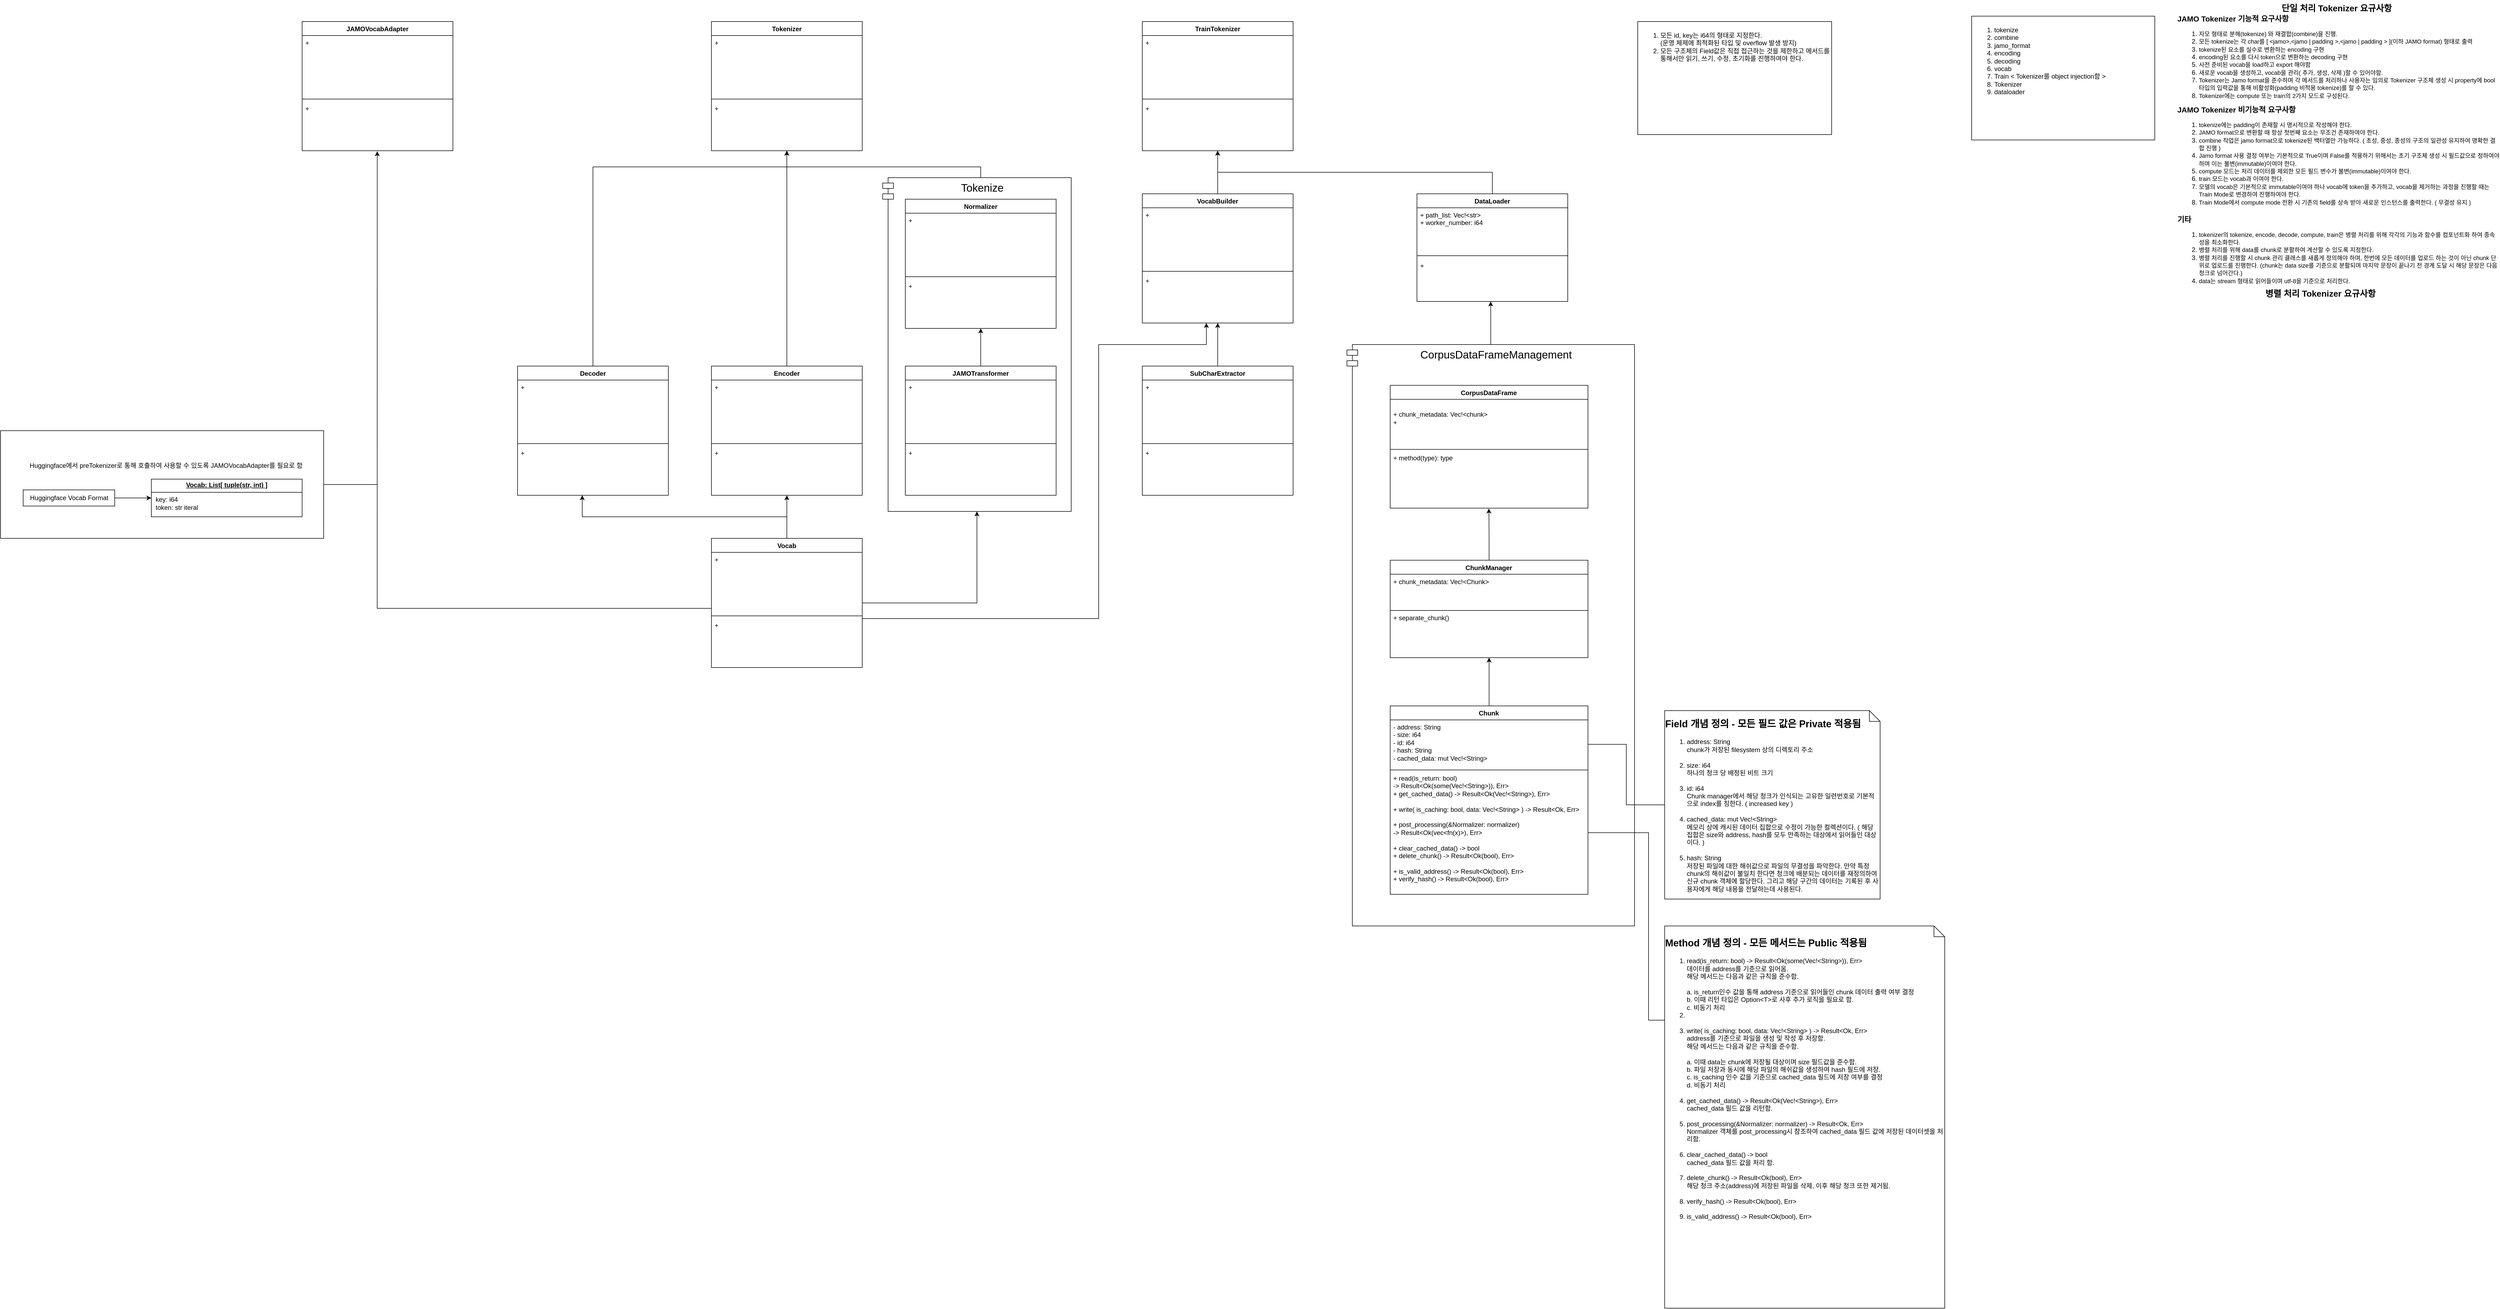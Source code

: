 <mxfile version="27.1.4">
  <diagram name="페이지-1" id="0h08854TT0-nEwNd6orM">
    <mxGraphModel dx="5639" dy="957" grid="1" gridSize="10" guides="1" tooltips="1" connect="1" arrows="1" fold="1" page="1" pageScale="1" pageWidth="827" pageHeight="1169" math="0" shadow="0">
      <root>
        <mxCell id="0" />
        <mxCell id="1" parent="0" />
        <mxCell id="-UDsvztjERI6EMqML59h-74" value="&lt;font style=&quot;font-size: 20px;&quot;&gt;Tokenize&lt;/font&gt;" style="shape=module;align=left;spacingLeft=20;align=center;verticalAlign=top;whiteSpace=wrap;html=1;" parent="1" vertex="1">
          <mxGeometry x="-2242" y="370" width="350" height="620" as="geometry" />
        </mxCell>
        <mxCell id="PSzea8uc5oQjdOAftCm1-1" value="&lt;span style=&quot;font-size: 14px;&quot;&gt;&lt;b&gt;JAMO Tokenizer 기능적 요구사항&lt;/b&gt;&lt;/span&gt;&lt;div&gt;&lt;p&gt;&lt;/p&gt;&lt;ol&gt;&lt;li&gt;&lt;font style=&quot;font-size: 11px;&quot;&gt;자모 형태로 분해(tokenize) 와 재결합(combine)을 진행.&lt;/font&gt;&lt;/li&gt;&lt;li&gt;&lt;font style=&quot;font-size: 11px;&quot;&gt;모든 tokenize는 각 char를 [ &amp;lt;jamo&amp;gt;,&amp;lt;jamo&amp;nbsp;| padding&amp;nbsp;&amp;gt;,&amp;lt;jamo | padding &amp;gt;&amp;nbsp;](이하 JAMO format) 형태로 출력&lt;/font&gt;&lt;/li&gt;&lt;li&gt;&lt;font style=&quot;font-size: 11px;&quot;&gt;tokenize된 요소를 실수로 변환하는 encoding 구현&lt;/font&gt;&lt;/li&gt;&lt;li&gt;&lt;font style=&quot;font-size: 11px;&quot;&gt;encoding된 요소를 다시 token으로 변환하는 decoding 구현&lt;/font&gt;&lt;/li&gt;&lt;li&gt;&lt;span style=&quot;font-size: 11px;&quot;&gt;사전 준비된 vocab을 load하고 export 해야함&lt;/span&gt;&lt;/li&gt;&lt;li&gt;&lt;span style=&quot;font-size: 11px;&quot;&gt;새로운 vocab을 생성하고, vocab을 관리( 추가, 생성, 삭제 )할 수 있어야함.&lt;/span&gt;&lt;/li&gt;&lt;li&gt;&lt;span style=&quot;font-size: 11px;&quot;&gt;Tokenizer는 Jamo format을 준수하며 각 메서드를 처리하나 사용자는 임의로 Tokenizer 구조체 생성 시 property에 bool 타입의 입력값을 통해 비활성화(padding 비적용 tokenize)를 할 수 있다.&lt;/span&gt;&lt;/li&gt;&lt;li&gt;&lt;span style=&quot;font-size: 11px;&quot;&gt;Tokenizer에는 compute 또는 train의 2가지 모드로 구성된다.&lt;/span&gt;&lt;/li&gt;&lt;/ol&gt;&lt;p&gt;&lt;/p&gt;&lt;div&gt;&lt;span style=&quot;font-size: 14px;&quot;&gt;&lt;b&gt;&lt;br&gt;&lt;/b&gt;&lt;/span&gt;&lt;/div&gt;&lt;/div&gt;" style="text;html=1;align=left;verticalAlign=middle;whiteSpace=wrap;rounded=0;" parent="1" vertex="1">
          <mxGeometry x="160" y="80" width="600" height="160" as="geometry" />
        </mxCell>
        <mxCell id="PSzea8uc5oQjdOAftCm1-2" value="&lt;span style=&quot;font-size: 14px;&quot;&gt;&lt;b&gt;JAMO Tokenizer 비기능적 요구사항&lt;/b&gt;&lt;/span&gt;&lt;div&gt;&lt;p&gt;&lt;/p&gt;&lt;ol&gt;&lt;li&gt;&lt;font style=&quot;font-size: 11px;&quot;&gt;tokenize에는 padding이 존재할 시 명시적으로 작성해야 한다.&lt;/font&gt;&lt;/li&gt;&lt;li&gt;&lt;font style=&quot;font-size: 11px;&quot;&gt;JAMO format으로 변환할 때 항상 첫번째 요소는 무조건 존재하여야 한다.&lt;/font&gt;&lt;/li&gt;&lt;li&gt;&lt;font style=&quot;font-size: 11px;&quot;&gt;combine 작업은 jamo format으로 tokenize된 백터열만 가능하다. ( 초성, 중성, 종성의 구조의 일관성 유지하여 명확한 결합 진행 )&lt;/font&gt;&lt;/li&gt;&lt;li&gt;&lt;span style=&quot;font-size: 11px;&quot;&gt;Jamo format 사용 결정 여부는 기본적으로 True이며 False를 적용하기 위해서는 초기 구조체 생성 시 필드값으로 정하여야 하며 이는 불변(immutable)이여야 한다.&lt;/span&gt;&lt;/li&gt;&lt;li&gt;&lt;span style=&quot;font-size: 11px;&quot;&gt;compute 모드는 처리 데이터를 제외한 모든 필드 변수가&amp;nbsp;불변(immutable)이여야 한다.&lt;/span&gt;&lt;/li&gt;&lt;li&gt;&lt;span style=&quot;font-size: 11px;&quot;&gt;train 모드는 vocab과 이여야 한다.&lt;/span&gt;&lt;/li&gt;&lt;li&gt;&lt;span style=&quot;font-size: 11px;&quot;&gt;모델의 vocab은 기본적으로 immutable이여야 하나 vocab에 token을 추가하고, vocab을 제거하는 과정을 진행할 때는 Train Mode로 변경하여 진행하여야 한다.&lt;/span&gt;&lt;/li&gt;&lt;li&gt;&lt;span style=&quot;font-size: 11px;&quot;&gt;Train Mode에서 compute mode 전환 시 기존의 field를 상속 받아 새로운 인스턴스를 출력한다. ( 무결성 유지 )&lt;/span&gt;&lt;/li&gt;&lt;/ol&gt;&lt;/div&gt;" style="text;html=1;align=left;verticalAlign=middle;whiteSpace=wrap;rounded=0;" parent="1" vertex="1">
          <mxGeometry x="160" y="240" width="600" height="190" as="geometry" />
        </mxCell>
        <mxCell id="PSzea8uc5oQjdOAftCm1-3" value="&lt;font style=&quot;font-size: 16px;&quot;&gt;&lt;b&gt;단일 처리 Tokenizer 요규사항&amp;nbsp;&lt;/b&gt;&lt;/font&gt;" style="text;html=1;align=center;verticalAlign=middle;whiteSpace=wrap;rounded=0;" parent="1" vertex="1">
          <mxGeometry x="160" y="40" width="600" height="30" as="geometry" />
        </mxCell>
        <mxCell id="PSzea8uc5oQjdOAftCm1-4" value="&lt;font style=&quot;font-size: 16px;&quot;&gt;&lt;b&gt;병렬 처리 Tokenizer 요규사항&amp;nbsp;&lt;/b&gt;&lt;/font&gt;" style="text;html=1;align=center;verticalAlign=middle;whiteSpace=wrap;rounded=0;" parent="1" vertex="1">
          <mxGeometry x="130" y="570" width="600" height="30" as="geometry" />
        </mxCell>
        <mxCell id="PSzea8uc5oQjdOAftCm1-5" value="&lt;span style=&quot;font-size: 14px;&quot;&gt;&lt;b&gt;기타&lt;/b&gt;&lt;/span&gt;&lt;div&gt;&lt;p&gt;&lt;/p&gt;&lt;ol&gt;&lt;li&gt;&lt;span style=&quot;font-size: 11px;&quot;&gt;tokenizer의 tokenize, encode, decode, compute, train은 병렬 처리를 위해 각각의 기능과 함수를 컴포넌트화 하여 종속성을 최소화한다.&lt;/span&gt;&lt;/li&gt;&lt;li&gt;&lt;span style=&quot;font-size: 11px;&quot;&gt;병렬 처리를 위해 data를 chunk로 분활하여 계산할 수 있도록 지정한다.&lt;/span&gt;&lt;/li&gt;&lt;li&gt;&lt;span style=&quot;font-size: 11px;&quot;&gt;병렬 처리를 진행할 시 chunk 관리 클래스를 새롭게 정의해야 하며, 한번에 모든 데이터를 업로드 하는 것이 아닌 chunk 단위로 업로드를 진행한다. (chunk는 data size를 기준으로 분활되며 마지막 문장이 끝나기 전 경계 도달 시 해당 문장은 다음 청크로 넘어간다.)&lt;/span&gt;&lt;/li&gt;&lt;li&gt;&lt;span style=&quot;font-size: 11px;&quot;&gt;data는 stream 형태로 읽어들이며 utf-8을 기준으로 처리한다.&lt;/span&gt;&lt;/li&gt;&lt;/ol&gt;&lt;/div&gt;" style="text;html=1;align=left;verticalAlign=middle;whiteSpace=wrap;rounded=0;" parent="1" vertex="1">
          <mxGeometry x="160" y="440" width="600" height="140" as="geometry" />
        </mxCell>
        <mxCell id="PSzea8uc5oQjdOAftCm1-6" value="&lt;ol&gt;&lt;li&gt;tokenize&lt;/li&gt;&lt;li&gt;combine&lt;/li&gt;&lt;li&gt;jamo_format&lt;/li&gt;&lt;li&gt;encoding&lt;/li&gt;&lt;li&gt;decoding&lt;/li&gt;&lt;li&gt;vocab&lt;/li&gt;&lt;li&gt;&lt;span style=&quot;background-color: transparent; color: light-dark(rgb(0, 0, 0), rgb(255, 255, 255));&quot;&gt;Train &amp;lt; Tokenizer를 object injection함 &amp;gt;&lt;/span&gt;&lt;/li&gt;&lt;li&gt;Tokenizer&lt;/li&gt;&lt;li&gt;dataloader&lt;/li&gt;&lt;/ol&gt;" style="rounded=0;whiteSpace=wrap;html=1;align=left;verticalAlign=top;" parent="1" vertex="1">
          <mxGeometry x="-220" y="70" width="340" height="230" as="geometry" />
        </mxCell>
        <mxCell id="-UDsvztjERI6EMqML59h-25" style="edgeStyle=orthogonalEdgeStyle;rounded=0;orthogonalLoop=1;jettySize=auto;html=1;entryX=0.5;entryY=1;entryDx=0;entryDy=0;entryPerimeter=0;" parent="1" target="-UDsvztjERI6EMqML59h-4" edge="1">
          <mxGeometry relative="1" as="geometry">
            <mxPoint x="-2420" y="330" as="targetPoint" />
            <mxPoint x="-2060" y="370" as="sourcePoint" />
            <Array as="points">
              <mxPoint x="-2060" y="350" />
              <mxPoint x="-2420" y="350" />
            </Array>
          </mxGeometry>
        </mxCell>
        <mxCell id="fGygiR2meMWEybvUlObT-11" value="Normalizer" style="swimlane;fontStyle=1;align=center;verticalAlign=top;childLayout=stackLayout;horizontal=1;startSize=26;horizontalStack=0;resizeParent=1;resizeParentMax=0;resizeLast=0;collapsible=1;marginBottom=0;whiteSpace=wrap;html=1;" parent="1" vertex="1">
          <mxGeometry x="-2200" y="410" width="280" height="240" as="geometry" />
        </mxCell>
        <mxCell id="fGygiR2meMWEybvUlObT-12" value="+&amp;nbsp;" style="text;strokeColor=none;fillColor=none;align=left;verticalAlign=top;spacingLeft=4;spacingRight=4;overflow=hidden;rotatable=0;points=[[0,0.5],[1,0.5]];portConstraint=eastwest;whiteSpace=wrap;html=1;" parent="fGygiR2meMWEybvUlObT-11" vertex="1">
          <mxGeometry y="26" width="280" height="114" as="geometry" />
        </mxCell>
        <mxCell id="fGygiR2meMWEybvUlObT-13" value="" style="line;strokeWidth=1;fillColor=none;align=left;verticalAlign=middle;spacingTop=-1;spacingLeft=3;spacingRight=3;rotatable=0;labelPosition=right;points=[];portConstraint=eastwest;strokeColor=inherit;" parent="fGygiR2meMWEybvUlObT-11" vertex="1">
          <mxGeometry y="140" width="280" height="8" as="geometry" />
        </mxCell>
        <mxCell id="fGygiR2meMWEybvUlObT-14" value="+&amp;nbsp;" style="text;strokeColor=none;fillColor=none;align=left;verticalAlign=top;spacingLeft=4;spacingRight=4;overflow=hidden;rotatable=0;points=[[0,0.5],[1,0.5]];portConstraint=eastwest;whiteSpace=wrap;html=1;" parent="fGygiR2meMWEybvUlObT-11" vertex="1">
          <mxGeometry y="148" width="280" height="92" as="geometry" />
        </mxCell>
        <mxCell id="fGygiR2meMWEybvUlObT-21" value="&lt;ol&gt;&lt;li&gt;모든 id, key는 i64의 형태로 지정한다.&lt;br&gt;(운영 체제에 최적화된 타입 및 overflow 발생 방지)&lt;/li&gt;&lt;li&gt;모든 구조체의 Field값은 직접 접근하는 것을 제한하고 메서드를 통해서만 읽기, 쓰기, 수정, 초기화를 진행하여야 한다.&lt;/li&gt;&lt;/ol&gt;" style="whiteSpace=wrap;html=1;verticalAlign=top;align=left;" parent="1" vertex="1">
          <mxGeometry x="-840" y="80" width="360" height="210" as="geometry" />
        </mxCell>
        <mxCell id="-UDsvztjERI6EMqML59h-1" value="Tokenizer" style="swimlane;fontStyle=1;align=center;verticalAlign=top;childLayout=stackLayout;horizontal=1;startSize=26;horizontalStack=0;resizeParent=1;resizeParentMax=0;resizeLast=0;collapsible=1;marginBottom=0;whiteSpace=wrap;html=1;" parent="1" vertex="1">
          <mxGeometry x="-2560" y="80" width="280" height="240" as="geometry" />
        </mxCell>
        <mxCell id="-UDsvztjERI6EMqML59h-2" value="+" style="text;strokeColor=none;fillColor=none;align=left;verticalAlign=top;spacingLeft=4;spacingRight=4;overflow=hidden;rotatable=0;points=[[0,0.5],[1,0.5]];portConstraint=eastwest;whiteSpace=wrap;html=1;" parent="-UDsvztjERI6EMqML59h-1" vertex="1">
          <mxGeometry y="26" width="280" height="114" as="geometry" />
        </mxCell>
        <mxCell id="-UDsvztjERI6EMqML59h-3" value="" style="line;strokeWidth=1;fillColor=none;align=left;verticalAlign=middle;spacingTop=-1;spacingLeft=3;spacingRight=3;rotatable=0;labelPosition=right;points=[];portConstraint=eastwest;strokeColor=inherit;" parent="-UDsvztjERI6EMqML59h-1" vertex="1">
          <mxGeometry y="140" width="280" height="8" as="geometry" />
        </mxCell>
        <mxCell id="-UDsvztjERI6EMqML59h-4" value="+&amp;nbsp;" style="text;strokeColor=none;fillColor=none;align=left;verticalAlign=top;spacingLeft=4;spacingRight=4;overflow=hidden;rotatable=0;points=[[0,0.5],[1,0.5]];portConstraint=eastwest;whiteSpace=wrap;html=1;" parent="-UDsvztjERI6EMqML59h-1" vertex="1">
          <mxGeometry y="148" width="280" height="92" as="geometry" />
        </mxCell>
        <mxCell id="-UDsvztjERI6EMqML59h-26" style="edgeStyle=orthogonalEdgeStyle;rounded=0;orthogonalLoop=1;jettySize=auto;html=1;entryX=0.5;entryY=1;entryDx=0;entryDy=0;" parent="1" source="-UDsvztjERI6EMqML59h-9" edge="1" target="fGygiR2meMWEybvUlObT-11">
          <mxGeometry relative="1" as="geometry">
            <mxPoint x="-2060" y="670" as="targetPoint" />
          </mxGeometry>
        </mxCell>
        <mxCell id="-UDsvztjERI6EMqML59h-9" value="JAMOTransformer" style="swimlane;fontStyle=1;align=center;verticalAlign=top;childLayout=stackLayout;horizontal=1;startSize=26;horizontalStack=0;resizeParent=1;resizeParentMax=0;resizeLast=0;collapsible=1;marginBottom=0;whiteSpace=wrap;html=1;" parent="1" vertex="1">
          <mxGeometry x="-2200" y="720" width="280" height="240" as="geometry" />
        </mxCell>
        <mxCell id="-UDsvztjERI6EMqML59h-10" value="+" style="text;strokeColor=none;fillColor=none;align=left;verticalAlign=top;spacingLeft=4;spacingRight=4;overflow=hidden;rotatable=0;points=[[0,0.5],[1,0.5]];portConstraint=eastwest;whiteSpace=wrap;html=1;" parent="-UDsvztjERI6EMqML59h-9" vertex="1">
          <mxGeometry y="26" width="280" height="114" as="geometry" />
        </mxCell>
        <mxCell id="-UDsvztjERI6EMqML59h-11" value="" style="line;strokeWidth=1;fillColor=none;align=left;verticalAlign=middle;spacingTop=-1;spacingLeft=3;spacingRight=3;rotatable=0;labelPosition=right;points=[];portConstraint=eastwest;strokeColor=inherit;" parent="-UDsvztjERI6EMqML59h-9" vertex="1">
          <mxGeometry y="140" width="280" height="8" as="geometry" />
        </mxCell>
        <mxCell id="-UDsvztjERI6EMqML59h-12" value="+&amp;nbsp;" style="text;strokeColor=none;fillColor=none;align=left;verticalAlign=top;spacingLeft=4;spacingRight=4;overflow=hidden;rotatable=0;points=[[0,0.5],[1,0.5]];portConstraint=eastwest;whiteSpace=wrap;html=1;" parent="-UDsvztjERI6EMqML59h-9" vertex="1">
          <mxGeometry y="148" width="280" height="92" as="geometry" />
        </mxCell>
        <mxCell id="-UDsvztjERI6EMqML59h-13" value="Encoder" style="swimlane;fontStyle=1;align=center;verticalAlign=top;childLayout=stackLayout;horizontal=1;startSize=26;horizontalStack=0;resizeParent=1;resizeParentMax=0;resizeLast=0;collapsible=1;marginBottom=0;whiteSpace=wrap;html=1;" parent="1" vertex="1">
          <mxGeometry x="-2560" y="720" width="280" height="240" as="geometry" />
        </mxCell>
        <mxCell id="-UDsvztjERI6EMqML59h-14" value="+" style="text;strokeColor=none;fillColor=none;align=left;verticalAlign=top;spacingLeft=4;spacingRight=4;overflow=hidden;rotatable=0;points=[[0,0.5],[1,0.5]];portConstraint=eastwest;whiteSpace=wrap;html=1;" parent="-UDsvztjERI6EMqML59h-13" vertex="1">
          <mxGeometry y="26" width="280" height="114" as="geometry" />
        </mxCell>
        <mxCell id="-UDsvztjERI6EMqML59h-15" value="" style="line;strokeWidth=1;fillColor=none;align=left;verticalAlign=middle;spacingTop=-1;spacingLeft=3;spacingRight=3;rotatable=0;labelPosition=right;points=[];portConstraint=eastwest;strokeColor=inherit;" parent="-UDsvztjERI6EMqML59h-13" vertex="1">
          <mxGeometry y="140" width="280" height="8" as="geometry" />
        </mxCell>
        <mxCell id="-UDsvztjERI6EMqML59h-16" value="+&amp;nbsp;" style="text;strokeColor=none;fillColor=none;align=left;verticalAlign=top;spacingLeft=4;spacingRight=4;overflow=hidden;rotatable=0;points=[[0,0.5],[1,0.5]];portConstraint=eastwest;whiteSpace=wrap;html=1;" parent="-UDsvztjERI6EMqML59h-13" vertex="1">
          <mxGeometry y="148" width="280" height="92" as="geometry" />
        </mxCell>
        <mxCell id="-UDsvztjERI6EMqML59h-28" style="edgeStyle=orthogonalEdgeStyle;rounded=0;orthogonalLoop=1;jettySize=auto;html=1;" parent="1" source="-UDsvztjERI6EMqML59h-17" edge="1">
          <mxGeometry relative="1" as="geometry">
            <mxPoint x="-2420" y="320" as="targetPoint" />
            <Array as="points">
              <mxPoint x="-2780" y="350" />
              <mxPoint x="-2420" y="350" />
            </Array>
          </mxGeometry>
        </mxCell>
        <mxCell id="-UDsvztjERI6EMqML59h-17" value="Decoder" style="swimlane;fontStyle=1;align=center;verticalAlign=top;childLayout=stackLayout;horizontal=1;startSize=26;horizontalStack=0;resizeParent=1;resizeParentMax=0;resizeLast=0;collapsible=1;marginBottom=0;whiteSpace=wrap;html=1;" parent="1" vertex="1">
          <mxGeometry x="-2920" y="720" width="280" height="240" as="geometry" />
        </mxCell>
        <mxCell id="-UDsvztjERI6EMqML59h-18" value="+" style="text;strokeColor=none;fillColor=none;align=left;verticalAlign=top;spacingLeft=4;spacingRight=4;overflow=hidden;rotatable=0;points=[[0,0.5],[1,0.5]];portConstraint=eastwest;whiteSpace=wrap;html=1;" parent="-UDsvztjERI6EMqML59h-17" vertex="1">
          <mxGeometry y="26" width="280" height="114" as="geometry" />
        </mxCell>
        <mxCell id="-UDsvztjERI6EMqML59h-19" value="" style="line;strokeWidth=1;fillColor=none;align=left;verticalAlign=middle;spacingTop=-1;spacingLeft=3;spacingRight=3;rotatable=0;labelPosition=right;points=[];portConstraint=eastwest;strokeColor=inherit;" parent="-UDsvztjERI6EMqML59h-17" vertex="1">
          <mxGeometry y="140" width="280" height="8" as="geometry" />
        </mxCell>
        <mxCell id="-UDsvztjERI6EMqML59h-20" value="+&amp;nbsp;" style="text;strokeColor=none;fillColor=none;align=left;verticalAlign=top;spacingLeft=4;spacingRight=4;overflow=hidden;rotatable=0;points=[[0,0.5],[1,0.5]];portConstraint=eastwest;whiteSpace=wrap;html=1;" parent="-UDsvztjERI6EMqML59h-17" vertex="1">
          <mxGeometry y="148" width="280" height="92" as="geometry" />
        </mxCell>
        <mxCell id="-UDsvztjERI6EMqML59h-76" style="edgeStyle=orthogonalEdgeStyle;rounded=0;orthogonalLoop=1;jettySize=auto;html=1;exitX=1;exitY=0.13;exitDx=0;exitDy=0;exitPerimeter=0;" parent="1" source="-UDsvztjERI6EMqML59h-24" edge="1">
          <mxGeometry relative="1" as="geometry">
            <mxPoint x="-1641" y="640" as="targetPoint" />
            <mxPoint x="-2301" y="1190" as="sourcePoint" />
            <Array as="points">
              <mxPoint x="-1841" y="1189" />
              <mxPoint x="-1841" y="680" />
              <mxPoint x="-1641" y="680" />
            </Array>
          </mxGeometry>
        </mxCell>
        <mxCell id="-UDsvztjERI6EMqML59h-85" style="edgeStyle=orthogonalEdgeStyle;rounded=0;orthogonalLoop=1;jettySize=auto;html=1;entryX=0.498;entryY=1.011;entryDx=0;entryDy=0;entryPerimeter=0;" parent="1" source="-UDsvztjERI6EMqML59h-21" target="-UDsvztjERI6EMqML59h-84" edge="1">
          <mxGeometry relative="1" as="geometry">
            <mxPoint x="-3180" y="330.0" as="targetPoint" />
            <Array as="points">
              <mxPoint x="-3181" y="1170" />
            </Array>
          </mxGeometry>
        </mxCell>
        <mxCell id="-UDsvztjERI6EMqML59h-21" value="Vocab" style="swimlane;fontStyle=1;align=center;verticalAlign=top;childLayout=stackLayout;horizontal=1;startSize=26;horizontalStack=0;resizeParent=1;resizeParentMax=0;resizeLast=0;collapsible=1;marginBottom=0;whiteSpace=wrap;html=1;" parent="1" vertex="1">
          <mxGeometry x="-2560" y="1040" width="280" height="240" as="geometry" />
        </mxCell>
        <mxCell id="-UDsvztjERI6EMqML59h-22" value="+" style="text;strokeColor=none;fillColor=none;align=left;verticalAlign=top;spacingLeft=4;spacingRight=4;overflow=hidden;rotatable=0;points=[[0,0.5],[1,0.5]];portConstraint=eastwest;whiteSpace=wrap;html=1;" parent="-UDsvztjERI6EMqML59h-21" vertex="1">
          <mxGeometry y="26" width="280" height="114" as="geometry" />
        </mxCell>
        <mxCell id="-UDsvztjERI6EMqML59h-23" value="" style="line;strokeWidth=1;fillColor=none;align=left;verticalAlign=middle;spacingTop=-1;spacingLeft=3;spacingRight=3;rotatable=0;labelPosition=right;points=[];portConstraint=eastwest;strokeColor=inherit;" parent="-UDsvztjERI6EMqML59h-21" vertex="1">
          <mxGeometry y="140" width="280" height="8" as="geometry" />
        </mxCell>
        <mxCell id="-UDsvztjERI6EMqML59h-24" value="+&amp;nbsp;" style="text;strokeColor=none;fillColor=none;align=left;verticalAlign=top;spacingLeft=4;spacingRight=4;overflow=hidden;rotatable=0;points=[[0,0.5],[1,0.5]];portConstraint=eastwest;whiteSpace=wrap;html=1;" parent="-UDsvztjERI6EMqML59h-21" vertex="1">
          <mxGeometry y="148" width="280" height="92" as="geometry" />
        </mxCell>
        <mxCell id="-UDsvztjERI6EMqML59h-27" style="edgeStyle=orthogonalEdgeStyle;rounded=0;orthogonalLoop=1;jettySize=auto;html=1;entryX=0.5;entryY=1;entryDx=0;entryDy=0;entryPerimeter=0;" parent="1" source="-UDsvztjERI6EMqML59h-13" target="-UDsvztjERI6EMqML59h-4" edge="1">
          <mxGeometry relative="1" as="geometry" />
        </mxCell>
        <mxCell id="-UDsvztjERI6EMqML59h-29" style="edgeStyle=orthogonalEdgeStyle;rounded=0;orthogonalLoop=1;jettySize=auto;html=1;entryX=0.5;entryY=1;entryDx=0;entryDy=0;entryPerimeter=0;" parent="1" source="-UDsvztjERI6EMqML59h-21" target="-UDsvztjERI6EMqML59h-16" edge="1">
          <mxGeometry relative="1" as="geometry" />
        </mxCell>
        <mxCell id="-UDsvztjERI6EMqML59h-31" style="edgeStyle=orthogonalEdgeStyle;rounded=0;orthogonalLoop=1;jettySize=auto;html=1;" parent="1" source="-UDsvztjERI6EMqML59h-21" target="-UDsvztjERI6EMqML59h-74" edge="1">
          <mxGeometry relative="1" as="geometry" />
        </mxCell>
        <mxCell id="-UDsvztjERI6EMqML59h-32" style="edgeStyle=orthogonalEdgeStyle;rounded=0;orthogonalLoop=1;jettySize=auto;html=1;entryX=0.429;entryY=1;entryDx=0;entryDy=0;entryPerimeter=0;" parent="1" source="-UDsvztjERI6EMqML59h-21" target="-UDsvztjERI6EMqML59h-20" edge="1">
          <mxGeometry relative="1" as="geometry" />
        </mxCell>
        <mxCell id="-UDsvztjERI6EMqML59h-35" value="TrainTokenizer" style="swimlane;fontStyle=1;align=center;verticalAlign=top;childLayout=stackLayout;horizontal=1;startSize=26;horizontalStack=0;resizeParent=1;resizeParentMax=0;resizeLast=0;collapsible=1;marginBottom=0;whiteSpace=wrap;html=1;" parent="1" vertex="1">
          <mxGeometry x="-1760" y="80" width="280" height="240" as="geometry" />
        </mxCell>
        <mxCell id="-UDsvztjERI6EMqML59h-36" value="+" style="text;strokeColor=none;fillColor=none;align=left;verticalAlign=top;spacingLeft=4;spacingRight=4;overflow=hidden;rotatable=0;points=[[0,0.5],[1,0.5]];portConstraint=eastwest;whiteSpace=wrap;html=1;" parent="-UDsvztjERI6EMqML59h-35" vertex="1">
          <mxGeometry y="26" width="280" height="114" as="geometry" />
        </mxCell>
        <mxCell id="-UDsvztjERI6EMqML59h-37" value="" style="line;strokeWidth=1;fillColor=none;align=left;verticalAlign=middle;spacingTop=-1;spacingLeft=3;spacingRight=3;rotatable=0;labelPosition=right;points=[];portConstraint=eastwest;strokeColor=inherit;" parent="-UDsvztjERI6EMqML59h-35" vertex="1">
          <mxGeometry y="140" width="280" height="8" as="geometry" />
        </mxCell>
        <mxCell id="-UDsvztjERI6EMqML59h-38" value="+&amp;nbsp;" style="text;strokeColor=none;fillColor=none;align=left;verticalAlign=top;spacingLeft=4;spacingRight=4;overflow=hidden;rotatable=0;points=[[0,0.5],[1,0.5]];portConstraint=eastwest;whiteSpace=wrap;html=1;" parent="-UDsvztjERI6EMqML59h-35" vertex="1">
          <mxGeometry y="148" width="280" height="92" as="geometry" />
        </mxCell>
        <mxCell id="-UDsvztjERI6EMqML59h-46" value="" style="group" parent="1" vertex="1" connectable="0">
          <mxGeometry x="-1380" y="680" width="540" height="1080" as="geometry" />
        </mxCell>
        <mxCell id="-UDsvztjERI6EMqML59h-45" value="&lt;span style=&quot;font-size: 20px;&quot;&gt;CorpusDataFrameManagement&lt;/span&gt;" style="shape=module;align=left;spacingLeft=20;align=center;verticalAlign=top;whiteSpace=wrap;html=1;movable=1;resizable=1;rotatable=1;deletable=1;editable=1;locked=0;connectable=1;" parent="-UDsvztjERI6EMqML59h-46" vertex="1">
          <mxGeometry width="534" height="1080" as="geometry" />
        </mxCell>
        <mxCell id="fGygiR2meMWEybvUlObT-6" value="Chunk" style="swimlane;fontStyle=1;align=center;verticalAlign=top;childLayout=stackLayout;horizontal=1;startSize=26;horizontalStack=0;resizeParent=1;resizeParentMax=0;resizeLast=0;collapsible=1;marginBottom=0;whiteSpace=wrap;html=1;" parent="-UDsvztjERI6EMqML59h-46" vertex="1">
          <mxGeometry x="80.33" y="671.22" width="367.21" height="349.996" as="geometry" />
        </mxCell>
        <mxCell id="fGygiR2meMWEybvUlObT-7" value="- address: String&lt;div&gt;- size:&amp;nbsp;&lt;span style=&quot;background-color: transparent; color: light-dark(rgb(0, 0, 0), rgb(255, 255, 255));&quot;&gt;i64&lt;/span&gt;&lt;/div&gt;&lt;div&gt;- id: i64&lt;/div&gt;&lt;div&gt;- hash: String&lt;/div&gt;&lt;div&gt;- cached_data: mut Vec!&amp;lt;String&amp;gt;&lt;/div&gt;" style="text;strokeColor=none;fillColor=none;align=left;verticalAlign=top;spacingLeft=4;spacingRight=4;overflow=hidden;rotatable=0;points=[[0,0.5],[1,0.5]];portConstraint=eastwest;whiteSpace=wrap;html=1;" parent="fGygiR2meMWEybvUlObT-6" vertex="1">
          <mxGeometry y="26" width="367.21" height="90.94" as="geometry" />
        </mxCell>
        <mxCell id="fGygiR2meMWEybvUlObT-8" value="" style="line;strokeWidth=1;fillColor=none;align=left;verticalAlign=middle;spacingTop=-1;spacingLeft=3;spacingRight=3;rotatable=0;labelPosition=right;points=[];portConstraint=eastwest;strokeColor=inherit;" parent="fGygiR2meMWEybvUlObT-6" vertex="1">
          <mxGeometry y="116.94" width="367.21" height="4.106" as="geometry" />
        </mxCell>
        <mxCell id="fGygiR2meMWEybvUlObT-9" value="+ read(is_return: bool)&lt;div&gt;-&amp;gt; Result&amp;lt;Ok(some(Vec!&amp;lt;String&amp;gt;)), Err&amp;gt;&lt;/div&gt;&lt;div&gt;+ get_cached_data()&lt;span style=&quot;color: light-dark(rgb(0, 0, 0), rgb(255, 255, 255)); background-color: transparent;&quot;&gt;&amp;nbsp;&lt;/span&gt;&lt;span style=&quot;color: light-dark(rgb(0, 0, 0), rgb(255, 255, 255)); background-color: transparent;&quot;&gt;-&amp;gt; Result&amp;lt;Ok(&lt;/span&gt;Vec!&amp;lt;String&amp;gt;&lt;span style=&quot;color: light-dark(rgb(0, 0, 0), rgb(255, 255, 255)); background-color: transparent;&quot;&gt;), Err&amp;gt;&lt;/span&gt;&lt;/div&gt;&lt;div&gt;&lt;br&gt;&lt;/div&gt;&lt;div&gt;&lt;div&gt;+ write(&amp;nbsp;&lt;span style=&quot;background-color: transparent; color: light-dark(rgb(0, 0, 0), rgb(255, 255, 255));&quot;&gt;is_caching: bool,&lt;/span&gt;&lt;span style=&quot;background-color: transparent; color: light-dark(rgb(0, 0, 0), rgb(255, 255, 255));&quot;&gt;&amp;nbsp;&lt;/span&gt;&lt;span style=&quot;background-color: transparent; color: light-dark(rgb(0, 0, 0), rgb(255, 255, 255));&quot;&gt;data: Vec!&amp;lt;String&amp;gt; )&lt;/span&gt;&lt;span style=&quot;background-color: transparent; color: light-dark(rgb(0, 0, 0), rgb(255, 255, 255));&quot;&gt;&amp;nbsp;&lt;/span&gt;&lt;span style=&quot;background-color: transparent; color: light-dark(rgb(0, 0, 0), rgb(255, 255, 255));&quot;&gt;-&amp;gt; Result&amp;lt;Ok, Err&amp;gt;&lt;/span&gt;&lt;/div&gt;&lt;div&gt;&lt;span style=&quot;background-color: transparent; color: light-dark(rgb(0, 0, 0), rgb(255, 255, 255));&quot;&gt;&lt;br&gt;&lt;/span&gt;&lt;/div&gt;&lt;div&gt;&lt;div&gt;+ post_processing(&amp;amp;Normalizer: normalizer)&lt;span style=&quot;background-color: transparent; color: light-dark(rgb(0, 0, 0), rgb(255, 255, 255));&quot;&gt;&amp;nbsp;&lt;/span&gt;&lt;/div&gt;&lt;div&gt;&lt;span style=&quot;background-color: transparent; color: light-dark(rgb(0, 0, 0), rgb(255, 255, 255));&quot;&gt;-&amp;gt;&lt;/span&gt;&lt;span style=&quot;background-color: transparent; color: light-dark(rgb(0, 0, 0), rgb(255, 255, 255));&quot;&gt;&amp;nbsp;Result&amp;lt;Ok(vec&amp;lt;&lt;/span&gt;&lt;span style=&quot;background-color: transparent; color: light-dark(rgb(0, 0, 0), rgb(255, 255, 255));&quot;&gt;fn(x)&lt;/span&gt;&lt;span style=&quot;background-color: transparent; color: light-dark(rgb(0, 0, 0), rgb(255, 255, 255));&quot;&gt;&amp;gt;), Err&amp;gt;&lt;/span&gt;&lt;/div&gt;&lt;/div&gt;&lt;div&gt;&lt;span style=&quot;background-color: transparent; color: light-dark(rgb(0, 0, 0), rgb(255, 255, 255));&quot;&gt;&lt;br&gt;&lt;/span&gt;&lt;/div&gt;&lt;div&gt;&lt;span style=&quot;background-color: transparent; color: light-dark(rgb(0, 0, 0), rgb(255, 255, 255));&quot;&gt;+ clear_&lt;/span&gt;&lt;span style=&quot;background-color: transparent; color: light-dark(rgb(0, 0, 0), rgb(255, 255, 255));&quot;&gt;cached_data&lt;/span&gt;&lt;span style=&quot;background-color: transparent; color: light-dark(rgb(0, 0, 0), rgb(255, 255, 255));&quot;&gt;() -&amp;gt; bool&lt;/span&gt;&lt;/div&gt;&lt;div&gt;&lt;span style=&quot;background-color: transparent; color: light-dark(rgb(0, 0, 0), rgb(255, 255, 255));&quot;&gt;+ delete_chunk() -&amp;gt;&amp;nbsp;&lt;/span&gt;&lt;span style=&quot;background-color: transparent; color: light-dark(rgb(0, 0, 0), rgb(255, 255, 255));&quot;&gt;Result&amp;lt;Ok(bool&lt;/span&gt;&lt;span style=&quot;background-color: transparent; color: light-dark(rgb(0, 0, 0), rgb(255, 255, 255));&quot;&gt;), Err&amp;gt;&lt;br&gt;&lt;br&gt;+ is_valid_address() -&amp;gt;&amp;nbsp;&lt;/span&gt;&lt;span style=&quot;color: light-dark(rgb(0, 0, 0), rgb(255, 255, 255)); background-color: transparent;&quot;&gt;Result&amp;lt;Ok(bool&lt;/span&gt;&lt;span style=&quot;color: light-dark(rgb(0, 0, 0), rgb(255, 255, 255)); background-color: transparent;&quot;&gt;), Err&amp;gt;&lt;/span&gt;&lt;span style=&quot;background-color: transparent; color: light-dark(rgb(0, 0, 0), rgb(255, 255, 255));&quot;&gt;&lt;br&gt;+ verify_hash() -&amp;gt;&amp;nbsp;&lt;/span&gt;&lt;span style=&quot;background-color: transparent; color: light-dark(rgb(0, 0, 0), rgb(255, 255, 255));&quot;&gt;Result&amp;lt;Ok(bool&lt;/span&gt;&lt;span style=&quot;background-color: transparent; color: light-dark(rgb(0, 0, 0), rgb(255, 255, 255));&quot;&gt;), Err&amp;gt;&lt;/span&gt;&lt;/div&gt;&lt;/div&gt;" style="text;strokeColor=none;fillColor=none;align=left;verticalAlign=top;spacingLeft=4;spacingRight=4;overflow=hidden;rotatable=0;points=[[0,0.5],[1,0.5]];portConstraint=eastwest;whiteSpace=wrap;html=1;" parent="fGygiR2meMWEybvUlObT-6" vertex="1">
          <mxGeometry y="121.046" width="367.21" height="228.95" as="geometry" />
        </mxCell>
        <mxCell id="fGygiR2meMWEybvUlObT-17" value="CorpusDataFrame" style="swimlane;fontStyle=1;align=center;verticalAlign=top;childLayout=stackLayout;horizontal=1;startSize=26;horizontalStack=0;resizeParent=1;resizeParentMax=0;resizeLast=0;collapsible=1;marginBottom=0;whiteSpace=wrap;html=1;" parent="-UDsvztjERI6EMqML59h-46" vertex="1">
          <mxGeometry x="80.328" y="75.783" width="367.214" height="228.095" as="geometry" />
        </mxCell>
        <mxCell id="fGygiR2meMWEybvUlObT-18" value="&lt;br&gt;&lt;div&gt;+ chunk_metadata: Vec!&amp;lt;chunk&amp;gt;&lt;/div&gt;&lt;div&gt;+&amp;nbsp;&lt;/div&gt;" style="text;strokeColor=none;fillColor=none;align=left;verticalAlign=top;spacingLeft=4;spacingRight=4;overflow=hidden;rotatable=0;points=[[0,0.5],[1,0.5]];portConstraint=eastwest;whiteSpace=wrap;html=1;" parent="fGygiR2meMWEybvUlObT-17" vertex="1">
          <mxGeometry y="26" width="367.214" height="90.94" as="geometry" />
        </mxCell>
        <mxCell id="fGygiR2meMWEybvUlObT-19" value="" style="line;strokeWidth=1;fillColor=none;align=left;verticalAlign=middle;spacingTop=-1;spacingLeft=3;spacingRight=3;rotatable=0;labelPosition=right;points=[];portConstraint=eastwest;strokeColor=inherit;" parent="fGygiR2meMWEybvUlObT-17" vertex="1">
          <mxGeometry y="116.94" width="367.214" height="4.106" as="geometry" />
        </mxCell>
        <mxCell id="fGygiR2meMWEybvUlObT-20" value="+ method(type): type" style="text;strokeColor=none;fillColor=none;align=left;verticalAlign=top;spacingLeft=4;spacingRight=4;overflow=hidden;rotatable=0;points=[[0,0.5],[1,0.5]];portConstraint=eastwest;whiteSpace=wrap;html=1;" parent="fGygiR2meMWEybvUlObT-17" vertex="1">
          <mxGeometry y="121.046" width="367.214" height="107.049" as="geometry" />
        </mxCell>
        <mxCell id="9WKAnDUL6-gBGBFP9irt-5" value="ChunkManager" style="swimlane;fontStyle=1;align=center;verticalAlign=top;childLayout=stackLayout;horizontal=1;startSize=26;horizontalStack=0;resizeParent=1;resizeParentMax=0;resizeLast=0;collapsible=1;marginBottom=0;whiteSpace=wrap;html=1;" vertex="1" parent="-UDsvztjERI6EMqML59h-46">
          <mxGeometry x="80.328" y="400.568" width="367.214" height="181.008" as="geometry" />
        </mxCell>
        <mxCell id="9WKAnDUL6-gBGBFP9irt-6" value="+ chunk_metadata: Vec!&amp;lt;Chunk&amp;gt;" style="text;strokeColor=none;fillColor=none;align=left;verticalAlign=top;spacingLeft=4;spacingRight=4;overflow=hidden;rotatable=0;points=[[0,0.5],[1,0.5]];portConstraint=eastwest;whiteSpace=wrap;html=1;" vertex="1" parent="9WKAnDUL6-gBGBFP9irt-5">
          <mxGeometry y="26" width="367.214" height="67.393" as="geometry" />
        </mxCell>
        <mxCell id="9WKAnDUL6-gBGBFP9irt-7" value="" style="line;strokeWidth=1;fillColor=none;align=left;verticalAlign=middle;spacingTop=-1;spacingLeft=3;spacingRight=3;rotatable=0;labelPosition=right;points=[];portConstraint=eastwest;strokeColor=inherit;" vertex="1" parent="9WKAnDUL6-gBGBFP9irt-5">
          <mxGeometry y="93.393" width="367.214" height="0.07" as="geometry" />
        </mxCell>
        <mxCell id="9WKAnDUL6-gBGBFP9irt-8" value="+ separate_chunk()" style="text;strokeColor=none;fillColor=none;align=left;verticalAlign=top;spacingLeft=4;spacingRight=4;overflow=hidden;rotatable=0;points=[[0,0.5],[1,0.5]];portConstraint=eastwest;whiteSpace=wrap;html=1;" vertex="1" parent="9WKAnDUL6-gBGBFP9irt-5">
          <mxGeometry y="93.463" width="367.214" height="87.545" as="geometry" />
        </mxCell>
        <mxCell id="9WKAnDUL6-gBGBFP9irt-10" style="edgeStyle=orthogonalEdgeStyle;rounded=0;orthogonalLoop=1;jettySize=auto;html=1;entryX=0.5;entryY=1;entryDx=0;entryDy=0;entryPerimeter=0;" edge="1" parent="-UDsvztjERI6EMqML59h-46" source="fGygiR2meMWEybvUlObT-6" target="9WKAnDUL6-gBGBFP9irt-8">
          <mxGeometry relative="1" as="geometry" />
        </mxCell>
        <mxCell id="9WKAnDUL6-gBGBFP9irt-14" style="edgeStyle=orthogonalEdgeStyle;rounded=0;orthogonalLoop=1;jettySize=auto;html=1;entryX=0.499;entryY=1.007;entryDx=0;entryDy=0;entryPerimeter=0;" edge="1" parent="-UDsvztjERI6EMqML59h-46" source="9WKAnDUL6-gBGBFP9irt-5" target="fGygiR2meMWEybvUlObT-20">
          <mxGeometry relative="1" as="geometry">
            <mxPoint x="263.935" y="310.711" as="targetPoint" />
          </mxGeometry>
        </mxCell>
        <mxCell id="-UDsvztjERI6EMqML59h-55" style="edgeStyle=orthogonalEdgeStyle;rounded=0;orthogonalLoop=1;jettySize=auto;html=1;entryX=0.5;entryY=1;entryDx=0;entryDy=0;entryPerimeter=0;" parent="1" source="-UDsvztjERI6EMqML59h-47" target="-UDsvztjERI6EMqML59h-54" edge="1">
          <mxGeometry relative="1" as="geometry">
            <mxPoint x="-1620" y="650" as="targetPoint" />
          </mxGeometry>
        </mxCell>
        <mxCell id="-UDsvztjERI6EMqML59h-47" value="SubCharExtractor" style="swimlane;fontStyle=1;align=center;verticalAlign=top;childLayout=stackLayout;horizontal=1;startSize=26;horizontalStack=0;resizeParent=1;resizeParentMax=0;resizeLast=0;collapsible=1;marginBottom=0;whiteSpace=wrap;html=1;" parent="1" vertex="1">
          <mxGeometry x="-1760" y="720" width="280" height="240" as="geometry" />
        </mxCell>
        <mxCell id="-UDsvztjERI6EMqML59h-48" value="+" style="text;strokeColor=none;fillColor=none;align=left;verticalAlign=top;spacingLeft=4;spacingRight=4;overflow=hidden;rotatable=0;points=[[0,0.5],[1,0.5]];portConstraint=eastwest;whiteSpace=wrap;html=1;" parent="-UDsvztjERI6EMqML59h-47" vertex="1">
          <mxGeometry y="26" width="280" height="114" as="geometry" />
        </mxCell>
        <mxCell id="-UDsvztjERI6EMqML59h-49" value="" style="line;strokeWidth=1;fillColor=none;align=left;verticalAlign=middle;spacingTop=-1;spacingLeft=3;spacingRight=3;rotatable=0;labelPosition=right;points=[];portConstraint=eastwest;strokeColor=inherit;" parent="-UDsvztjERI6EMqML59h-47" vertex="1">
          <mxGeometry y="140" width="280" height="8" as="geometry" />
        </mxCell>
        <mxCell id="-UDsvztjERI6EMqML59h-50" value="+&amp;nbsp;" style="text;strokeColor=none;fillColor=none;align=left;verticalAlign=top;spacingLeft=4;spacingRight=4;overflow=hidden;rotatable=0;points=[[0,0.5],[1,0.5]];portConstraint=eastwest;whiteSpace=wrap;html=1;" parent="-UDsvztjERI6EMqML59h-47" vertex="1">
          <mxGeometry y="148" width="280" height="92" as="geometry" />
        </mxCell>
        <mxCell id="-UDsvztjERI6EMqML59h-51" value="VocabBuilder" style="swimlane;fontStyle=1;align=center;verticalAlign=top;childLayout=stackLayout;horizontal=1;startSize=26;horizontalStack=0;resizeParent=1;resizeParentMax=0;resizeLast=0;collapsible=1;marginBottom=0;whiteSpace=wrap;html=1;" parent="1" vertex="1">
          <mxGeometry x="-1760" y="400" width="280" height="240" as="geometry" />
        </mxCell>
        <mxCell id="-UDsvztjERI6EMqML59h-52" value="+" style="text;strokeColor=none;fillColor=none;align=left;verticalAlign=top;spacingLeft=4;spacingRight=4;overflow=hidden;rotatable=0;points=[[0,0.5],[1,0.5]];portConstraint=eastwest;whiteSpace=wrap;html=1;" parent="-UDsvztjERI6EMqML59h-51" vertex="1">
          <mxGeometry y="26" width="280" height="114" as="geometry" />
        </mxCell>
        <mxCell id="-UDsvztjERI6EMqML59h-53" value="" style="line;strokeWidth=1;fillColor=none;align=left;verticalAlign=middle;spacingTop=-1;spacingLeft=3;spacingRight=3;rotatable=0;labelPosition=right;points=[];portConstraint=eastwest;strokeColor=inherit;" parent="-UDsvztjERI6EMqML59h-51" vertex="1">
          <mxGeometry y="140" width="280" height="8" as="geometry" />
        </mxCell>
        <mxCell id="-UDsvztjERI6EMqML59h-54" value="+&amp;nbsp;" style="text;strokeColor=none;fillColor=none;align=left;verticalAlign=top;spacingLeft=4;spacingRight=4;overflow=hidden;rotatable=0;points=[[0,0.5],[1,0.5]];portConstraint=eastwest;whiteSpace=wrap;html=1;" parent="-UDsvztjERI6EMqML59h-51" vertex="1">
          <mxGeometry y="148" width="280" height="92" as="geometry" />
        </mxCell>
        <mxCell id="-UDsvztjERI6EMqML59h-56" style="edgeStyle=orthogonalEdgeStyle;rounded=0;orthogonalLoop=1;jettySize=auto;html=1;entryX=0.5;entryY=1;entryDx=0;entryDy=0;entryPerimeter=0;" parent="1" source="-UDsvztjERI6EMqML59h-51" target="-UDsvztjERI6EMqML59h-38" edge="1">
          <mxGeometry relative="1" as="geometry" />
        </mxCell>
        <mxCell id="-UDsvztjERI6EMqML59h-81" value="JAMOVocabAdapter" style="swimlane;fontStyle=1;align=center;verticalAlign=top;childLayout=stackLayout;horizontal=1;startSize=26;horizontalStack=0;resizeParent=1;resizeParentMax=0;resizeLast=0;collapsible=1;marginBottom=0;whiteSpace=wrap;html=1;" parent="1" vertex="1">
          <mxGeometry x="-3320" y="80" width="280" height="240" as="geometry" />
        </mxCell>
        <mxCell id="-UDsvztjERI6EMqML59h-82" value="+" style="text;strokeColor=none;fillColor=none;align=left;verticalAlign=top;spacingLeft=4;spacingRight=4;overflow=hidden;rotatable=0;points=[[0,0.5],[1,0.5]];portConstraint=eastwest;whiteSpace=wrap;html=1;" parent="-UDsvztjERI6EMqML59h-81" vertex="1">
          <mxGeometry y="26" width="280" height="114" as="geometry" />
        </mxCell>
        <mxCell id="-UDsvztjERI6EMqML59h-83" value="" style="line;strokeWidth=1;fillColor=none;align=left;verticalAlign=middle;spacingTop=-1;spacingLeft=3;spacingRight=3;rotatable=0;labelPosition=right;points=[];portConstraint=eastwest;strokeColor=inherit;" parent="-UDsvztjERI6EMqML59h-81" vertex="1">
          <mxGeometry y="140" width="280" height="8" as="geometry" />
        </mxCell>
        <mxCell id="-UDsvztjERI6EMqML59h-84" value="+&amp;nbsp;" style="text;strokeColor=none;fillColor=none;align=left;verticalAlign=top;spacingLeft=4;spacingRight=4;overflow=hidden;rotatable=0;points=[[0,0.5],[1,0.5]];portConstraint=eastwest;whiteSpace=wrap;html=1;" parent="-UDsvztjERI6EMqML59h-81" vertex="1">
          <mxGeometry y="148" width="280" height="92" as="geometry" />
        </mxCell>
        <mxCell id="-UDsvztjERI6EMqML59h-87" value="" style="group;strokeColor=default;" parent="1" vertex="1" connectable="0">
          <mxGeometry x="-3880" y="840" width="600" height="200" as="geometry" />
        </mxCell>
        <mxCell id="-UDsvztjERI6EMqML59h-88" style="edgeStyle=orthogonalEdgeStyle;rounded=0;orthogonalLoop=1;jettySize=auto;html=1;endArrow=none;endFill=1;startFill=0;" parent="-UDsvztjERI6EMqML59h-87" source="-UDsvztjERI6EMqML59h-86" edge="1">
          <mxGeometry relative="1" as="geometry">
            <mxPoint x="700" y="100.0" as="targetPoint" />
          </mxGeometry>
        </mxCell>
        <mxCell id="-UDsvztjERI6EMqML59h-86" value="" style="text;strokeColor=none;fillColor=none;align=left;verticalAlign=middle;spacingTop=-1;spacingLeft=4;spacingRight=4;rotatable=0;labelPosition=right;points=[];portConstraint=eastwest;" parent="-UDsvztjERI6EMqML59h-87" vertex="1">
          <mxGeometry width="600" height="200" as="geometry" />
        </mxCell>
        <mxCell id="-UDsvztjERI6EMqML59h-79" value="&lt;p style=&quot;margin:0px;margin-top:4px;text-align:center;text-decoration:underline;&quot;&gt;&lt;b&gt;Vocab: List[ tuple(str, int) ]&lt;/b&gt;&lt;/p&gt;&lt;hr size=&quot;1&quot; style=&quot;border-style:solid;&quot;&gt;&lt;p style=&quot;margin:0px;margin-left:8px;&quot;&gt;key: i64&lt;/p&gt;&lt;p style=&quot;margin:0px;margin-left:8px;&quot;&gt;token: str iteral&lt;span style=&quot;background-color: transparent; color: light-dark(rgb(0, 0, 0), rgb(255, 255, 255));&quot;&gt;&amp;nbsp;&lt;/span&gt;&lt;/p&gt;" style="verticalAlign=top;align=left;overflow=fill;html=1;whiteSpace=wrap;" parent="-UDsvztjERI6EMqML59h-87" vertex="1">
          <mxGeometry x="280" y="90" width="280" height="70" as="geometry" />
        </mxCell>
        <mxCell id="-UDsvztjERI6EMqML59h-80" value="Huggingface에서 preTokenizer로 통해 호출하여 사용할 수 있도록 JAMOVocabAdapter를 필요로 함" style="text;html=1;align=center;verticalAlign=middle;resizable=0;points=[];autosize=1;strokeColor=none;fillColor=none;" parent="-UDsvztjERI6EMqML59h-87" vertex="1">
          <mxGeometry x="42" y="50" width="530" height="30" as="geometry" />
        </mxCell>
        <mxCell id="-UDsvztjERI6EMqML59h-90" style="edgeStyle=orthogonalEdgeStyle;rounded=0;orthogonalLoop=1;jettySize=auto;html=1;entryX=0;entryY=0.5;entryDx=0;entryDy=0;" parent="-UDsvztjERI6EMqML59h-87" source="-UDsvztjERI6EMqML59h-89" target="-UDsvztjERI6EMqML59h-79" edge="1">
          <mxGeometry relative="1" as="geometry" />
        </mxCell>
        <mxCell id="-UDsvztjERI6EMqML59h-89" value="Huggingface Vocab Format" style="text;html=1;align=center;verticalAlign=middle;resizable=0;points=[];autosize=1;strokeColor=default;fillColor=none;" parent="-UDsvztjERI6EMqML59h-87" vertex="1">
          <mxGeometry x="42" y="110" width="170" height="30" as="geometry" />
        </mxCell>
        <mxCell id="9WKAnDUL6-gBGBFP9irt-17" style="edgeStyle=orthogonalEdgeStyle;rounded=0;orthogonalLoop=1;jettySize=auto;html=1;fontFamily=Helvetica;fontSize=12;fontColor=default;endArrow=none;startFill=0;" edge="1" parent="1" source="9WKAnDUL6-gBGBFP9irt-4" target="fGygiR2meMWEybvUlObT-7">
          <mxGeometry relative="1" as="geometry" />
        </mxCell>
        <mxCell id="9WKAnDUL6-gBGBFP9irt-4" value="&lt;div style=&quot;text-align: left;&quot;&gt;&lt;h2&gt;Field 개념 정의 - 모든 필드 값은 Private 적용됨&lt;/h2&gt;&lt;ol&gt;&lt;li&gt;&lt;span style=&quot;background-color: transparent; color: light-dark(rgb(0, 0, 0), rgb(255, 255, 255));&quot;&gt;address: String&lt;br&gt;chunk가 저장된 filesystem 상의 디렉토리 주소&lt;br&gt;&lt;br&gt;&lt;/span&gt;&lt;/li&gt;&lt;li&gt;size: i64&lt;br&gt;하나의 청크 당 배정된 비트 크기&lt;br&gt;&lt;br&gt;&lt;/li&gt;&lt;li&gt;id: i64&lt;br&gt;Chunk manager에서 해당 청크가 인식되는 고유한 일련번호로 기본적으로 index를 칭한다. ( increased key )&lt;br&gt;&lt;br&gt;&lt;/li&gt;&lt;li&gt;cached_data: mut Vec!&amp;lt;String&amp;gt;&lt;br&gt;메모리 상에 캐시된 데이터 집합으로 수정이 가능한 컬렉션이다. ( 해당 집합은 size와 address, hash를 모두 만족하는 대상에서 읽어들인 대상이다. )&lt;br&gt;&lt;br&gt;&lt;/li&gt;&lt;li&gt;hash: String&lt;br&gt;저장된 파일에 대한 해쉬값으로 파일의 무결성을 파악한다. 만약 특정 chunk의 해쉬값이 불일치 한다면 청크에 배분되는 데이터를 재정의하여 신규 chunk 객체에 할당한다. 그리고 해당 구간의 데이터는 기록된 후 사용자에게 해당 내용을 전달하는데 사용된다.&amp;nbsp;&lt;/li&gt;&lt;/ol&gt;&lt;/div&gt;" style="shape=note;size=20;whiteSpace=wrap;html=1;" vertex="1" parent="1">
          <mxGeometry x="-790" y="1360" width="400" height="350" as="geometry" />
        </mxCell>
        <mxCell id="9WKAnDUL6-gBGBFP9irt-16" style="edgeStyle=orthogonalEdgeStyle;rounded=0;orthogonalLoop=1;jettySize=auto;html=1;entryX=0.5;entryY=1;entryDx=0;entryDy=0;" edge="1" parent="1" source="fGygiR2meMWEybvUlObT-2" target="-UDsvztjERI6EMqML59h-35">
          <mxGeometry relative="1" as="geometry">
            <Array as="points">
              <mxPoint x="-1110" y="360" />
              <mxPoint x="-1620" y="360" />
            </Array>
          </mxGeometry>
        </mxCell>
        <mxCell id="fGygiR2meMWEybvUlObT-2" value="DataLoader" style="swimlane;fontStyle=1;align=center;verticalAlign=top;childLayout=stackLayout;horizontal=1;startSize=26;horizontalStack=0;resizeParent=1;resizeParentMax=0;resizeLast=0;collapsible=1;marginBottom=0;whiteSpace=wrap;html=1;" parent="1" vertex="1">
          <mxGeometry x="-1250" y="400" width="280" height="199.995" as="geometry" />
        </mxCell>
        <mxCell id="fGygiR2meMWEybvUlObT-3" value="+ path_list: Vec!&amp;lt;str&amp;gt;&lt;div&gt;+ worker_number:&amp;nbsp;&lt;span style=&quot;background-color: transparent; color: light-dark(rgb(0, 0, 0), rgb(255, 255, 255));&quot;&gt;i64&lt;/span&gt;&lt;/div&gt;" style="text;strokeColor=none;fillColor=none;align=left;verticalAlign=top;spacingLeft=4;spacingRight=4;overflow=hidden;rotatable=0;points=[[0,0.5],[1,0.5]];portConstraint=eastwest;whiteSpace=wrap;html=1;" parent="fGygiR2meMWEybvUlObT-2" vertex="1">
          <mxGeometry y="26" width="280" height="84" as="geometry" />
        </mxCell>
        <mxCell id="fGygiR2meMWEybvUlObT-4" value="" style="line;strokeWidth=1;fillColor=none;align=left;verticalAlign=middle;spacingTop=-1;spacingLeft=3;spacingRight=3;rotatable=0;labelPosition=right;points=[];portConstraint=eastwest;strokeColor=inherit;" parent="fGygiR2meMWEybvUlObT-2" vertex="1">
          <mxGeometry y="110" width="280" height="9.925" as="geometry" />
        </mxCell>
        <mxCell id="fGygiR2meMWEybvUlObT-5" value="+&amp;nbsp;" style="text;strokeColor=none;fillColor=none;align=left;verticalAlign=top;spacingLeft=4;spacingRight=4;overflow=hidden;rotatable=0;points=[[0,0.5],[1,0.5]];portConstraint=eastwest;whiteSpace=wrap;html=1;" parent="fGygiR2meMWEybvUlObT-2" vertex="1">
          <mxGeometry y="119.925" width="280" height="80.07" as="geometry" />
        </mxCell>
        <mxCell id="9WKAnDUL6-gBGBFP9irt-15" style="edgeStyle=orthogonalEdgeStyle;rounded=0;orthogonalLoop=1;jettySize=auto;html=1;entryX=0.489;entryY=1;entryDx=0;entryDy=0;entryPerimeter=0;" edge="1" parent="1" source="-UDsvztjERI6EMqML59h-45" target="fGygiR2meMWEybvUlObT-5">
          <mxGeometry relative="1" as="geometry" />
        </mxCell>
        <mxCell id="9WKAnDUL6-gBGBFP9irt-19" style="edgeStyle=orthogonalEdgeStyle;rounded=0;orthogonalLoop=1;jettySize=auto;html=1;entryX=1;entryY=0.5;entryDx=0;entryDy=0;fontFamily=Helvetica;fontSize=12;fontColor=default;endArrow=none;startFill=0;" edge="1" parent="1" source="9WKAnDUL6-gBGBFP9irt-18" target="fGygiR2meMWEybvUlObT-9">
          <mxGeometry relative="1" as="geometry">
            <Array as="points">
              <mxPoint x="-820" y="1935" />
              <mxPoint x="-820" y="1587" />
            </Array>
          </mxGeometry>
        </mxCell>
        <mxCell id="9WKAnDUL6-gBGBFP9irt-18" value="&lt;div style=&quot;text-align: left;&quot;&gt;&lt;h2&gt;Method 개념 정의 - 모든 메서드는 Public 적용됨&lt;/h2&gt;&lt;ol&gt;&lt;li&gt;&lt;span style=&quot;background-color: transparent; color: light-dark(rgb(0, 0, 0), rgb(255, 255, 255));&quot;&gt;read(is_return: bool) -&amp;gt; Result&amp;lt;Ok(some(Vec!&amp;lt;String&amp;gt;)), Err&amp;gt;&lt;br&gt;데이터를 address를 기준으로 읽어옴.&lt;br&gt;해당 메서드는 다음과 같은 규칙을 준수함.&lt;br&gt;&lt;br&gt;a. is_return인수 값을 통해 address 기준으로 읽어들인 chunk 데이터 출력 여부 결정&lt;br&gt;b. 이때 리턴 타입은 Option&amp;lt;T&amp;gt;로 사후 추가 로직을 필요로 함.&lt;br&gt;c. 비동기 처리&lt;/span&gt;&lt;/li&gt;&lt;li&gt;&lt;div&gt;&lt;br&gt;&lt;/div&gt;&lt;/li&gt;&lt;br&gt;&lt;li&gt;&lt;div&gt;write( is_caching: bool, data: Vec!&amp;lt;String&amp;gt; )&lt;span style=&quot;background-color: transparent; color: light-dark(rgb(0, 0, 0), rgb(255, 255, 255));&quot;&gt;&amp;nbsp;&lt;/span&gt;&lt;span style=&quot;background-color: transparent; color: light-dark(rgb(0, 0, 0), rgb(255, 255, 255));&quot;&gt;-&amp;gt; Result&amp;lt;Ok, Err&amp;gt;&lt;/span&gt;&lt;/div&gt;address를 기준으로 파일을 생성 및 작성 후 저장함.&lt;br&gt;해당 메서드는 다음과 같은 규칙을 준수함.&lt;br&gt;&lt;br&gt;a. 이때 data는 chunk에 저장될 대상이며 size 필드값을 준수함.&lt;br&gt;b. 파일 저장과 동시에 해당 파일의 해쉬값을 생성하여 hash 필드에 저장.&lt;br&gt;c. is_caching 인수 값을 기준으로 cached_data 필드에 저장 여부를 결정&lt;br&gt;d. 비동기 처리&amp;nbsp;&lt;br&gt;&lt;br&gt;&lt;/li&gt;&lt;li&gt;get_cached_data()&lt;span style=&quot;color: light-dark(rgb(0, 0, 0), rgb(255, 255, 255)); background-color: transparent;&quot;&gt;&amp;nbsp;&lt;/span&gt;&lt;span style=&quot;color: light-dark(rgb(0, 0, 0), rgb(255, 255, 255)); background-color: transparent;&quot;&gt;-&amp;gt; Result&amp;lt;Ok(&lt;/span&gt;Vec!&amp;lt;String&amp;gt;&lt;span style=&quot;color: light-dark(rgb(0, 0, 0), rgb(255, 255, 255)); background-color: transparent;&quot;&gt;), Err&amp;gt;&lt;/span&gt;&lt;br&gt;cached_data 필드 값을 리턴함.&lt;br&gt;&lt;br&gt;&lt;/li&gt;&lt;li&gt;&lt;div&gt;&lt;div&gt;post_processing(&amp;amp;Normalizer: normalizer)&lt;span style=&quot;background-color: transparent; color: light-dark(rgb(0, 0, 0), rgb(255, 255, 255));&quot;&gt;&amp;nbsp;&lt;/span&gt;&lt;span style=&quot;background-color: transparent; color: light-dark(rgb(0, 0, 0), rgb(255, 255, 255));&quot;&gt;-&amp;gt;&lt;/span&gt;&lt;span style=&quot;background-color: transparent; color: light-dark(rgb(0, 0, 0), rgb(255, 255, 255));&quot;&gt;&amp;nbsp;Result&amp;lt;Ok&lt;/span&gt;&lt;span style=&quot;background-color: transparent; color: light-dark(rgb(0, 0, 0), rgb(255, 255, 255));&quot;&gt;, Err&amp;gt;&lt;/span&gt;&lt;/div&gt;&lt;/div&gt;Normalizer 객체를 post_processing시 참조하여 cached_data 필드 값에 저장된 데이터셋을 처리함.&lt;br&gt;&lt;br&gt;&lt;/li&gt;&lt;li&gt;&lt;div&gt;&lt;span style=&quot;background-color: transparent; color: light-dark(rgb(0, 0, 0), rgb(255, 255, 255));&quot;&gt;&lt;span style=&quot;color: light-dark(rgb(0, 0, 0), rgb(255, 255, 255)); background-color: transparent;&quot;&gt;clear_&lt;/span&gt;&lt;span style=&quot;color: light-dark(rgb(0, 0, 0), rgb(255, 255, 255)); background-color: transparent;&quot;&gt;cached_data&lt;/span&gt;&lt;span style=&quot;color: light-dark(rgb(0, 0, 0), rgb(255, 255, 255)); background-color: transparent;&quot;&gt;() -&amp;gt; bool&lt;br&gt;cached_data 필드 값을 처리 함.&lt;br&gt;&amp;nbsp;&lt;/span&gt;&lt;/span&gt;&lt;/div&gt;&lt;/li&gt;&lt;li&gt;&lt;span style=&quot;color: light-dark(rgb(0, 0, 0), rgb(255, 255, 255)); background-color: transparent;&quot;&gt;delete_chunk() -&amp;gt;&amp;nbsp;&lt;/span&gt;&lt;span style=&quot;color: light-dark(rgb(0, 0, 0), rgb(255, 255, 255)); background-color: transparent;&quot;&gt;Result&amp;lt;Ok(bool&lt;/span&gt;&lt;span style=&quot;color: light-dark(rgb(0, 0, 0), rgb(255, 255, 255)); background-color: transparent;&quot;&gt;), Err&amp;gt;&lt;br&gt;해당 청크 주소(address)에 저장된 파일을 삭제, 이후 해당 청크 또한 제거됨.&lt;br&gt;&lt;br&gt;&lt;/span&gt;&lt;/li&gt;&lt;li&gt;&lt;span style=&quot;color: light-dark(rgb(0, 0, 0), rgb(255, 255, 255)); background-color: transparent;&quot;&gt;&lt;span style=&quot;color: light-dark(rgb(0, 0, 0), rgb(255, 255, 255)); background-color: transparent;&quot;&gt;verify_hash() -&amp;gt;&amp;nbsp;&lt;/span&gt;&lt;span style=&quot;color: light-dark(rgb(0, 0, 0), rgb(255, 255, 255)); background-color: transparent;&quot;&gt;Result&amp;lt;Ok(bool&lt;/span&gt;&lt;span style=&quot;color: light-dark(rgb(0, 0, 0), rgb(255, 255, 255)); background-color: transparent;&quot;&gt;), Err&amp;gt;&lt;br&gt;&lt;br&gt;&lt;/span&gt;&lt;/span&gt;&lt;/li&gt;&lt;li&gt;&lt;span style=&quot;color: light-dark(rgb(0, 0, 0), rgb(255, 255, 255)); background-color: transparent;&quot;&gt;&lt;span style=&quot;color: light-dark(rgb(0, 0, 0), rgb(255, 255, 255)); background-color: transparent;&quot;&gt;&lt;span style=&quot;color: light-dark(rgb(0, 0, 0), rgb(255, 255, 255)); background-color: transparent;&quot;&gt;is_valid_address() -&amp;gt;&amp;nbsp;&lt;/span&gt;&lt;span style=&quot;color: light-dark(rgb(0, 0, 0), rgb(255, 255, 255)); background-color: transparent;&quot;&gt;Result&amp;lt;Ok(bool&lt;/span&gt;&lt;span style=&quot;color: light-dark(rgb(0, 0, 0), rgb(255, 255, 255)); background-color: transparent;&quot;&gt;), Err&amp;gt;&lt;/span&gt;&lt;/span&gt;&lt;/span&gt;&lt;/li&gt;&lt;/ol&gt;&lt;/div&gt;" style="shape=note;size=20;whiteSpace=wrap;html=1;verticalAlign=top;" vertex="1" parent="1">
          <mxGeometry x="-790" y="1760" width="520" height="710" as="geometry" />
        </mxCell>
      </root>
    </mxGraphModel>
  </diagram>
</mxfile>
